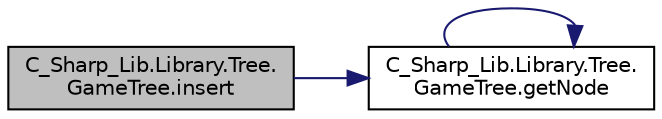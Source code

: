 digraph "C_Sharp_Lib.Library.Tree.GameTree.insert"
{
 // LATEX_PDF_SIZE
  edge [fontname="Helvetica",fontsize="10",labelfontname="Helvetica",labelfontsize="10"];
  node [fontname="Helvetica",fontsize="10",shape=record];
  rankdir="LR";
  Node1 [label="C_Sharp_Lib.Library.Tree.\lGameTree.insert",height=0.2,width=0.4,color="black", fillcolor="grey75", style="filled", fontcolor="black",tooltip="Insert a Move into the tree"];
  Node1 -> Node2 [color="midnightblue",fontsize="10",style="solid",fontname="Helvetica"];
  Node2 [label="C_Sharp_Lib.Library.Tree.\lGameTree.getNode",height=0.2,width=0.4,color="black", fillcolor="white", style="filled",URL="$class_c___sharp___lib_1_1_library_1_1_tree_1_1_game_tree.html#a681917fdb5311a5bd9d950711a1356e8",tooltip="Finds node in tree based on its ID"];
  Node2 -> Node2 [color="midnightblue",fontsize="10",style="solid",fontname="Helvetica"];
}
